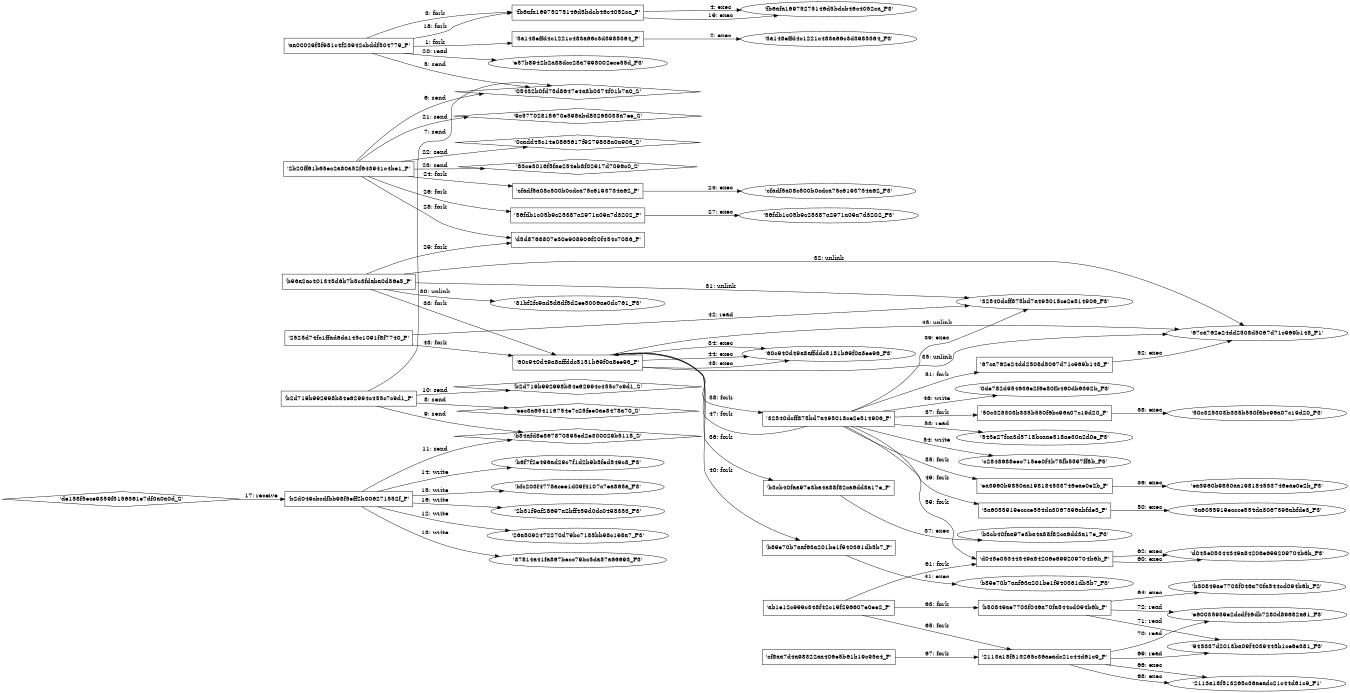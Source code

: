digraph "D:\Learning\Paper\apt\基于CTI的攻击预警\Dataset\攻击图\ASGfromALLCTI\Threat Roundup for August 27 to September 3.dot" {
rankdir="LR"
size="9"
fixedsize="false"
splines="true"
nodesep=0.3
ranksep=0
fontsize=10
overlap="scalexy"
engine= "neato"
	"'aa00029f5f981c4f23942cbddf504779_P'" [node_type=Process shape=box]
	"'3a148effd4c1221c483a66c3d3985364_P'" [node_type=Process shape=box]
	"'aa00029f5f981c4f23942cbddf504779_P'" -> "'3a148effd4c1221c483a66c3d3985364_P'" [label="1: fork"]
	"'3a148effd4c1221c483a66c3d3985364_P'" [node_type=Process shape=box]
	"'3a148effd4c1221c483a66c3d3985364_F3'" [node_type=File shape=ellipse]
	"'3a148effd4c1221c483a66c3d3985364_P'" -> "'3a148effd4c1221c483a66c3d3985364_F3'" [label="2: exec"]
	"'aa00029f5f981c4f23942cbddf504779_P'" [node_type=Process shape=box]
	"'fb6afa16975275146d5bdcb46c4052ca_P'" [node_type=Process shape=box]
	"'aa00029f5f981c4f23942cbddf504779_P'" -> "'fb6afa16975275146d5bdcb46c4052ca_P'" [label="3: fork"]
	"'fb6afa16975275146d5bdcb46c4052ca_P'" [node_type=Process shape=box]
	"'fb6afa16975275146d5bdcb46c4052ca_F3'" [node_type=File shape=ellipse]
	"'fb6afa16975275146d5bdcb46c4052ca_P'" -> "'fb6afa16975275146d5bdcb46c4052ca_F3'" [label="4: exec"]
	"'05432b0fd75d8647e4a8b0374f01b7a0_S'" [node_type=Socket shape=diamond]
	"'aa00029f5f981c4f23942cbddf504779_P'" [node_type=Process shape=box]
	"'aa00029f5f981c4f23942cbddf504779_P'" -> "'05432b0fd75d8647e4a8b0374f01b7a0_S'" [label="5: send"]
	"'05432b0fd75d8647e4a8b0374f01b7a0_S'" [node_type=Socket shape=diamond]
	"'2b20ff61b65ec2a80a52f643941c4be1_P'" [node_type=Process shape=box]
	"'2b20ff61b65ec2a80a52f643941c4be1_P'" -> "'05432b0fd75d8647e4a8b0374f01b7a0_S'" [label="6: send"]
	"'05432b0fd75d8647e4a8b0374f01b7a0_S'" [node_type=Socket shape=diamond]
	"'b2d719b992998b84e62994c455c7c9d1_P'" [node_type=Process shape=box]
	"'b2d719b992998b84e62994c455c7c9d1_P'" -> "'05432b0fd75d8647e4a8b0374f01b7a0_S'" [label="7: send"]
	"'eec3a654116754e7c25fee0ae8478a70_S'" [node_type=Socket shape=diamond]
	"'b2d719b992998b84e62994c455c7c9d1_P'" [node_type=Process shape=box]
	"'b2d719b992998b84e62994c455c7c9d1_P'" -> "'eec3a654116754e7c25fee0ae8478a70_S'" [label="8: send"]
	"'b84afd8e867870895ed2e300029b5118_S'" [node_type=Socket shape=diamond]
	"'b2d719b992998b84e62994c455c7c9d1_P'" [node_type=Process shape=box]
	"'b2d719b992998b84e62994c455c7c9d1_P'" -> "'b84afd8e867870895ed2e300029b5118_S'" [label="9: send"]
	"'b2d719b992998b84e62994c455c7c9d1_S'" [node_type=Socket shape=diamond]
	"'b2d719b992998b84e62994c455c7c9d1_P'" [node_type=Process shape=box]
	"'b2d719b992998b84e62994c455c7c9d1_P'" -> "'b2d719b992998b84e62994c455c7c9d1_S'" [label="10: send"]
	"'b84afd8e867870895ed2e300029b5118_S'" [node_type=Socket shape=diamond]
	"'b2d049cbcdfbb98f5eff2b006271552f_P'" [node_type=Process shape=box]
	"'b2d049cbcdfbb98f5eff2b006271552f_P'" -> "'b84afd8e867870895ed2e300029b5118_S'" [label="11: send"]
	"'26a5092472270d79bc7185bb98c198a7_F3'" [node_type=file shape=ellipse]
	"'b2d049cbcdfbb98f5eff2b006271552f_P'" [node_type=Process shape=box]
	"'b2d049cbcdfbb98f5eff2b006271552f_P'" -> "'26a5092472270d79bc7185bb98c198a7_F3'" [label="12: write"]
	"'37814a41fa867becc79bc5da57a66693_F3'" [node_type=file shape=ellipse]
	"'b2d049cbcdfbb98f5eff2b006271552f_P'" [node_type=Process shape=box]
	"'b2d049cbcdfbb98f5eff2b006271552f_P'" -> "'37814a41fa867becc79bc5da57a66693_F3'" [label="13: write"]
	"'b6f7f2e496ad29c7f1d2b9b5fed549c8_F3'" [node_type=file shape=ellipse]
	"'b2d049cbcdfbb98f5eff2b006271552f_P'" [node_type=Process shape=box]
	"'b2d049cbcdfbb98f5eff2b006271552f_P'" -> "'b6f7f2e496ad29c7f1d2b9b5fed549c8_F3'" [label="14: write"]
	"'bfc203f4778acee1d09f4107c7ea865a_F3'" [node_type=file shape=ellipse]
	"'b2d049cbcdfbb98f5eff2b006271552f_P'" [node_type=Process shape=box]
	"'b2d049cbcdfbb98f5eff2b006271552f_P'" -> "'bfc203f4778acee1d09f4107c7ea865a_F3'" [label="15: write"]
	"'2b31f9af28697a2bff459d0dc0498353_F3'" [node_type=file shape=ellipse]
	"'b2d049cbcdfbb98f5eff2b006271552f_P'" [node_type=Process shape=box]
	"'b2d049cbcdfbb98f5eff2b006271552f_P'" -> "'2b31f9af28697a2bff459d0dc0498353_F3'" [label="16: write"]
	"'b2d049cbcdfbb98f5eff2b006271552f_P'" [node_type=Process shape=box]
	"'de158f5ece9359f3156361e7df0a0a0d_S'" [node_type=Socket shape=diamond]
	"'de158f5ece9359f3156361e7df0a0a0d_S'" -> "'b2d049cbcdfbb98f5eff2b006271552f_P'" [label="17: receive"]
	"'aa00029f5f981c4f23942cbddf504779_P'" [node_type=Process shape=box]
	"'fb6afa16975275146d5bdcb46c4052ca_P'" [node_type=Process shape=box]
	"'aa00029f5f981c4f23942cbddf504779_P'" -> "'fb6afa16975275146d5bdcb46c4052ca_P'" [label="18: fork"]
	"'fb6afa16975275146d5bdcb46c4052ca_P'" [node_type=Process shape=box]
	"'fb6afa16975275146d5bdcb46c4052ca_F3'" [node_type=File shape=ellipse]
	"'fb6afa16975275146d5bdcb46c4052ca_P'" -> "'fb6afa16975275146d5bdcb46c4052ca_F3'" [label="19: exec"]
	"'e57b8942b2a88dcc28a7993002ece55d_F3'" [node_type=file shape=ellipse]
	"'aa00029f5f981c4f23942cbddf504779_P'" [node_type=Process shape=box]
	"'aa00029f5f981c4f23942cbddf504779_P'" -> "'e57b8942b2a88dcc28a7993002ece55d_F3'" [label="20: read"]
	"'9c57702818670e598abd83268038a7ee_S'" [node_type=Socket shape=diamond]
	"'2b20ff61b65ec2a80a52f643941c4be1_P'" [node_type=Process shape=box]
	"'2b20ff61b65ec2a80a52f643941c4be1_P'" -> "'9c57702818670e598abd83268038a7ee_S'" [label="21: send"]
	"'0cadd45c14e0865617f9279838a0a906_S'" [node_type=Socket shape=diamond]
	"'2b20ff61b65ec2a80a52f643941c4be1_P'" [node_type=Process shape=box]
	"'2b20ff61b65ec2a80a52f643941c4be1_P'" -> "'0cadd45c14e0865617f9279838a0a906_S'" [label="22: send"]
	"'83ce3016f5fae254eb8f02917d7096c0_S'" [node_type=Socket shape=diamond]
	"'2b20ff61b65ec2a80a52f643941c4be1_P'" [node_type=Process shape=box]
	"'2b20ff61b65ec2a80a52f643941c4be1_P'" -> "'83ce3016f5fae254eb8f02917d7096c0_S'" [label="23: send"]
	"'2b20ff61b65ec2a80a52f643941c4be1_P'" [node_type=Process shape=box]
	"'cfadf5a08c500b0cdca75c6193734a62_P'" [node_type=Process shape=box]
	"'2b20ff61b65ec2a80a52f643941c4be1_P'" -> "'cfadf5a08c500b0cdca75c6193734a62_P'" [label="24: fork"]
	"'cfadf5a08c500b0cdca75c6193734a62_P'" [node_type=Process shape=box]
	"'cfadf5a08c500b0cdca75c6193734a62_F3'" [node_type=File shape=ellipse]
	"'cfadf5a08c500b0cdca75c6193734a62_P'" -> "'cfadf5a08c500b0cdca75c6193734a62_F3'" [label="25: exec"]
	"'2b20ff61b65ec2a80a52f643941c4be1_P'" [node_type=Process shape=box]
	"'56fdb1c05b9c25387a2971a09a7d3202_P'" [node_type=Process shape=box]
	"'2b20ff61b65ec2a80a52f643941c4be1_P'" -> "'56fdb1c05b9c25387a2971a09a7d3202_P'" [label="26: fork"]
	"'56fdb1c05b9c25387a2971a09a7d3202_P'" [node_type=Process shape=box]
	"'56fdb1c05b9c25387a2971a09a7d3202_F3'" [node_type=File shape=ellipse]
	"'56fdb1c05b9c25387a2971a09a7d3202_P'" -> "'56fdb1c05b9c25387a2971a09a7d3202_F3'" [label="27: exec"]
	"'2b20ff61b65ec2a80a52f643941c4be1_P'" [node_type=Process shape=box]
	"'d5d8768807e30e908906f20f454c7086_P'" [node_type=Process shape=box]
	"'2b20ff61b65ec2a80a52f643941c4be1_P'" -> "'d5d8768807e30e908906f20f454c7086_P'" [label="28: fork"]
	"'b96a2ac401345d6b7b5c3fdaba0d56e5_P'" [node_type=Process shape=box]
	"'d5d8768807e30e908906f20f454c7086_P'" [node_type=Process shape=box]
	"'b96a2ac401345d6b7b5c3fdaba0d56e5_P'" -> "'d5d8768807e30e908906f20f454c7086_P'" [label="29: fork"]
	"'81bf2fc9ad5d6df5d2ee5006ae0dc761_F3'" [node_type=file shape=ellipse]
	"'b96a2ac401345d6b7b5c3fdaba0d56e5_P'" [node_type=Process shape=box]
	"'b96a2ac401345d6b7b5c3fdaba0d56e5_P'" -> "'81bf2fc9ad5d6df5d2ee5006ae0dc761_F3'" [label="30: unlink"]
	"'32540dcff875bd7a495018ce2e514906_F3'" [node_type=file shape=ellipse]
	"'b96a2ac401345d6b7b5c3fdaba0d56e5_P'" [node_type=Process shape=box]
	"'b96a2ac401345d6b7b5c3fdaba0d56e5_P'" -> "'32540dcff875bd7a495018ce2e514906_F3'" [label="31: unlink"]
	"'67ca762e24dd2508d5067d71c969b148_F1'" [node_type=file shape=ellipse]
	"'b96a2ac401345d6b7b5c3fdaba0d56e5_P'" [node_type=Process shape=box]
	"'b96a2ac401345d6b7b5c3fdaba0d56e5_P'" -> "'67ca762e24dd2508d5067d71c969b148_F1'" [label="32: unlink"]
	"'b96a2ac401345d6b7b5c3fdaba0d56e5_P'" [node_type=Process shape=box]
	"'60c940d49a8affddc5151b69f0a8ee96_P'" [node_type=Process shape=box]
	"'b96a2ac401345d6b7b5c3fdaba0d56e5_P'" -> "'60c940d49a8affddc5151b69f0a8ee96_P'" [label="33: fork"]
	"'60c940d49a8affddc5151b69f0a8ee96_P'" [node_type=Process shape=box]
	"'60c940d49a8affddc5151b69f0a8ee96_F3'" [node_type=File shape=ellipse]
	"'60c940d49a8affddc5151b69f0a8ee96_P'" -> "'60c940d49a8affddc5151b69f0a8ee96_F3'" [label="34: exec"]
	"'67ca762e24dd2508d5067d71c969b148_F1'" [node_type=file shape=ellipse]
	"'60c940d49a8affddc5151b69f0a8ee96_P'" [node_type=Process shape=box]
	"'60c940d49a8affddc5151b69f0a8ee96_P'" -> "'67ca762e24dd2508d5067d71c969b148_F1'" [label="35: unlink"]
	"'60c940d49a8affddc5151b69f0a8ee96_P'" [node_type=Process shape=box]
	"'b3cb40faa97e3ba4a88f82ca6dd3a17e_P'" [node_type=Process shape=box]
	"'60c940d49a8affddc5151b69f0a8ee96_P'" -> "'b3cb40faa97e3ba4a88f82ca6dd3a17e_P'" [label="36: fork"]
	"'b3cb40faa97e3ba4a88f82ca6dd3a17e_P'" [node_type=Process shape=box]
	"'b3cb40faa97e3ba4a88f82ca6dd3a17e_F3'" [node_type=File shape=ellipse]
	"'b3cb40faa97e3ba4a88f82ca6dd3a17e_P'" -> "'b3cb40faa97e3ba4a88f82ca6dd3a17e_F3'" [label="37: exec"]
	"'60c940d49a8affddc5151b69f0a8ee96_P'" [node_type=Process shape=box]
	"'32540dcff875bd7a495018ce2e514906_P'" [node_type=Process shape=box]
	"'60c940d49a8affddc5151b69f0a8ee96_P'" -> "'32540dcff875bd7a495018ce2e514906_P'" [label="38: fork"]
	"'32540dcff875bd7a495018ce2e514906_P'" [node_type=Process shape=box]
	"'32540dcff875bd7a495018ce2e514906_F3'" [node_type=File shape=ellipse]
	"'32540dcff875bd7a495018ce2e514906_P'" -> "'32540dcff875bd7a495018ce2e514906_F3'" [label="39: exec"]
	"'60c940d49a8affddc5151b69f0a8ee96_P'" [node_type=Process shape=box]
	"'b89e70b7aaf63a201be1f940361db5b7_P'" [node_type=Process shape=box]
	"'60c940d49a8affddc5151b69f0a8ee96_P'" -> "'b89e70b7aaf63a201be1f940361db5b7_P'" [label="40: fork"]
	"'b89e70b7aaf63a201be1f940361db5b7_P'" [node_type=Process shape=box]
	"'b89e70b7aaf63a201be1f940361db5b7_F3'" [node_type=File shape=ellipse]
	"'b89e70b7aaf63a201be1f940361db5b7_P'" -> "'b89e70b7aaf63a201be1f940361db5b7_F3'" [label="41: exec"]
	"'32540dcff875bd7a495018ce2e514906_F3'" [node_type=file shape=ellipse]
	"'2525d74fc1ffad6da145c1091f8f7740_P'" [node_type=Process shape=box]
	"'2525d74fc1ffad6da145c1091f8f7740_P'" -> "'32540dcff875bd7a495018ce2e514906_F3'" [label="42: read"]
	"'2525d74fc1ffad6da145c1091f8f7740_P'" [node_type=Process shape=box]
	"'60c940d49a8affddc5151b69f0a8ee96_P'" [node_type=Process shape=box]
	"'2525d74fc1ffad6da145c1091f8f7740_P'" -> "'60c940d49a8affddc5151b69f0a8ee96_P'" [label="43: fork"]
	"'60c940d49a8affddc5151b69f0a8ee96_P'" [node_type=Process shape=box]
	"'60c940d49a8affddc5151b69f0a8ee96_F3'" [node_type=File shape=ellipse]
	"'60c940d49a8affddc5151b69f0a8ee96_P'" -> "'60c940d49a8affddc5151b69f0a8ee96_F3'" [label="44: exec"]
	"'67ca762e24dd2508d5067d71c969b148_F1'" [node_type=file shape=ellipse]
	"'60c940d49a8affddc5151b69f0a8ee96_P'" [node_type=Process shape=box]
	"'60c940d49a8affddc5151b69f0a8ee96_P'" -> "'67ca762e24dd2508d5067d71c969b148_F1'" [label="45: unlink"]
	"'0de782d954636e2f6e80fb460db6392b_F3'" [node_type=file shape=ellipse]
	"'32540dcff875bd7a495018ce2e514906_P'" [node_type=Process shape=box]
	"'32540dcff875bd7a495018ce2e514906_P'" -> "'0de782d954636e2f6e80fb460db6392b_F3'" [label="46: write"]
	"'32540dcff875bd7a495018ce2e514906_P'" [node_type=Process shape=box]
	"'60c940d49a8affddc5151b69f0a8ee96_P'" [node_type=Process shape=box]
	"'32540dcff875bd7a495018ce2e514906_P'" -> "'60c940d49a8affddc5151b69f0a8ee96_P'" [label="47: fork"]
	"'60c940d49a8affddc5151b69f0a8ee96_P'" [node_type=Process shape=box]
	"'60c940d49a8affddc5151b69f0a8ee96_F3'" [node_type=File shape=ellipse]
	"'60c940d49a8affddc5151b69f0a8ee96_P'" -> "'60c940d49a8affddc5151b69f0a8ee96_F3'" [label="48: exec"]
	"'32540dcff875bd7a495018ce2e514906_P'" [node_type=Process shape=box]
	"'3a6055919eccce554da3067396abfde3_P'" [node_type=Process shape=box]
	"'32540dcff875bd7a495018ce2e514906_P'" -> "'3a6055919eccce554da3067396abfde3_P'" [label="49: fork"]
	"'3a6055919eccce554da3067396abfde3_P'" [node_type=Process shape=box]
	"'3a6055919eccce554da3067396abfde3_F3'" [node_type=File shape=ellipse]
	"'3a6055919eccce554da3067396abfde3_P'" -> "'3a6055919eccce554da3067396abfde3_F3'" [label="50: exec"]
	"'32540dcff875bd7a495018ce2e514906_P'" [node_type=Process shape=box]
	"'67ca762e24dd2508d5067d71c969b148_P'" [node_type=Process shape=box]
	"'32540dcff875bd7a495018ce2e514906_P'" -> "'67ca762e24dd2508d5067d71c969b148_P'" [label="51: fork"]
	"'67ca762e24dd2508d5067d71c969b148_P'" [node_type=Process shape=box]
	"'67ca762e24dd2508d5067d71c969b148_F1'" [node_type=File shape=ellipse]
	"'67ca762e24dd2508d5067d71c969b148_P'" -> "'67ca762e24dd2508d5067d71c969b148_F1'" [label="52: exec"]
	"'543e27fca3d5718bcaae518ae30a2d0e_F3'" [node_type=file shape=ellipse]
	"'32540dcff875bd7a495018ce2e514906_P'" [node_type=Process shape=box]
	"'32540dcff875bd7a495018ce2e514906_P'" -> "'543e27fca3d5718bcaae518ae30a2d0e_F3'" [label="53: read"]
	"'c2848688eec715ee0f4b75fb5597ff8b_F3'" [node_type=file shape=ellipse]
	"'32540dcff875bd7a495018ce2e514906_P'" [node_type=Process shape=box]
	"'32540dcff875bd7a495018ce2e514906_P'" -> "'c2848688eec715ee0f4b75fb5597ff8b_F3'" [label="54: write"]
	"'32540dcff875bd7a495018ce2e514906_P'" [node_type=Process shape=box]
	"'ea3960b9850aa198184533746eae0e2b_P'" [node_type=Process shape=box]
	"'32540dcff875bd7a495018ce2e514906_P'" -> "'ea3960b9850aa198184533746eae0e2b_P'" [label="55: fork"]
	"'ea3960b9850aa198184533746eae0e2b_P'" [node_type=Process shape=box]
	"'ea3960b9850aa198184533746eae0e2b_F3'" [node_type=File shape=ellipse]
	"'ea3960b9850aa198184533746eae0e2b_P'" -> "'ea3960b9850aa198184533746eae0e2b_F3'" [label="56: exec"]
	"'32540dcff875bd7a495018ce2e514906_P'" [node_type=Process shape=box]
	"'50c325303b335b550f6bc96a07c19d20_P'" [node_type=Process shape=box]
	"'32540dcff875bd7a495018ce2e514906_P'" -> "'50c325303b335b550f6bc96a07c19d20_P'" [label="57: fork"]
	"'50c325303b335b550f6bc96a07c19d20_P'" [node_type=Process shape=box]
	"'50c325303b335b550f6bc96a07c19d20_F3'" [node_type=File shape=ellipse]
	"'50c325303b335b550f6bc96a07c19d20_P'" -> "'50c325303b335b550f6bc96a07c19d20_F3'" [label="58: exec"]
	"'32540dcff875bd7a495018ce2e514906_P'" [node_type=Process shape=box]
	"'d045e05344349a84206e699209704b6b_P'" [node_type=Process shape=box]
	"'32540dcff875bd7a495018ce2e514906_P'" -> "'d045e05344349a84206e699209704b6b_P'" [label="59: fork"]
	"'d045e05344349a84206e699209704b6b_P'" [node_type=Process shape=box]
	"'d045e05344349a84206e699209704b6b_F3'" [node_type=File shape=ellipse]
	"'d045e05344349a84206e699209704b6b_P'" -> "'d045e05344349a84206e699209704b6b_F3'" [label="60: exec"]
	"'ab1e12c999c348f42c19f296607e0ee2_P'" [node_type=Process shape=box]
	"'d045e05344349a84206e699209704b6b_P'" [node_type=Process shape=box]
	"'ab1e12c999c348f42c19f296607e0ee2_P'" -> "'d045e05344349a84206e699209704b6b_P'" [label="61: fork"]
	"'d045e05344349a84206e699209704b6b_P'" [node_type=Process shape=box]
	"'d045e05344349a84206e699209704b6b_F3'" [node_type=File shape=ellipse]
	"'d045e05344349a84206e699209704b6b_P'" -> "'d045e05344349a84206e699209704b6b_F3'" [label="62: exec"]
	"'ab1e12c999c348f42c19f296607e0ee2_P'" [node_type=Process shape=box]
	"'b50849ae7703f046a70fa544cd094b6b_P'" [node_type=Process shape=box]
	"'ab1e12c999c348f42c19f296607e0ee2_P'" -> "'b50849ae7703f046a70fa544cd094b6b_P'" [label="63: fork"]
	"'b50849ae7703f046a70fa544cd094b6b_P'" [node_type=Process shape=box]
	"'b50849ae7703f046a70fa544cd094b6b_F2'" [node_type=File shape=ellipse]
	"'b50849ae7703f046a70fa544cd094b6b_P'" -> "'b50849ae7703f046a70fa544cd094b6b_F2'" [label="64: exec"]
	"'ab1e12c999c348f42c19f296607e0ee2_P'" [node_type=Process shape=box]
	"'2113a18f513265c36aeadc21c44d61c9_P'" [node_type=Process shape=box]
	"'ab1e12c999c348f42c19f296607e0ee2_P'" -> "'2113a18f513265c36aeadc21c44d61c9_P'" [label="65: fork"]
	"'2113a18f513265c36aeadc21c44d61c9_P'" [node_type=Process shape=box]
	"'2113a18f513265c36aeadc21c44d61c9_F1'" [node_type=File shape=ellipse]
	"'2113a18f513265c36aeadc21c44d61c9_P'" -> "'2113a18f513265c36aeadc21c44d61c9_F1'" [label="66: exec"]
	"'cf8aa7d4a98322aa406e5b61b19c95a4_P'" [node_type=Process shape=box]
	"'2113a18f513265c36aeadc21c44d61c9_P'" [node_type=Process shape=box]
	"'cf8aa7d4a98322aa406e5b61b19c95a4_P'" -> "'2113a18f513265c36aeadc21c44d61c9_P'" [label="67: fork"]
	"'2113a18f513265c36aeadc21c44d61c9_P'" [node_type=Process shape=box]
	"'2113a18f513265c36aeadc21c44d61c9_F1'" [node_type=File shape=ellipse]
	"'2113a18f513265c36aeadc21c44d61c9_P'" -> "'2113a18f513265c36aeadc21c44d61c9_F1'" [label="68: exec"]
	"'945337d2013ba09f4039445b1ce6e381_F3'" [node_type=file shape=ellipse]
	"'2113a18f513265c36aeadc21c44d61c9_P'" [node_type=Process shape=box]
	"'2113a18f513265c36aeadc21c44d61c9_P'" -> "'945337d2013ba09f4039445b1ce6e381_F3'" [label="69: read"]
	"'e60035939e2dcdf46db7280d89682a61_F3'" [node_type=file shape=ellipse]
	"'2113a18f513265c36aeadc21c44d61c9_P'" [node_type=Process shape=box]
	"'2113a18f513265c36aeadc21c44d61c9_P'" -> "'e60035939e2dcdf46db7280d89682a61_F3'" [label="70: read"]
	"'945337d2013ba09f4039445b1ce6e381_F3'" [node_type=file shape=ellipse]
	"'b50849ae7703f046a70fa544cd094b6b_P'" [node_type=Process shape=box]
	"'b50849ae7703f046a70fa544cd094b6b_P'" -> "'945337d2013ba09f4039445b1ce6e381_F3'" [label="71: read"]
	"'e60035939e2dcdf46db7280d89682a61_F3'" [node_type=file shape=ellipse]
	"'b50849ae7703f046a70fa544cd094b6b_P'" [node_type=Process shape=box]
	"'b50849ae7703f046a70fa544cd094b6b_P'" -> "'e60035939e2dcdf46db7280d89682a61_F3'" [label="72: read"]
}
